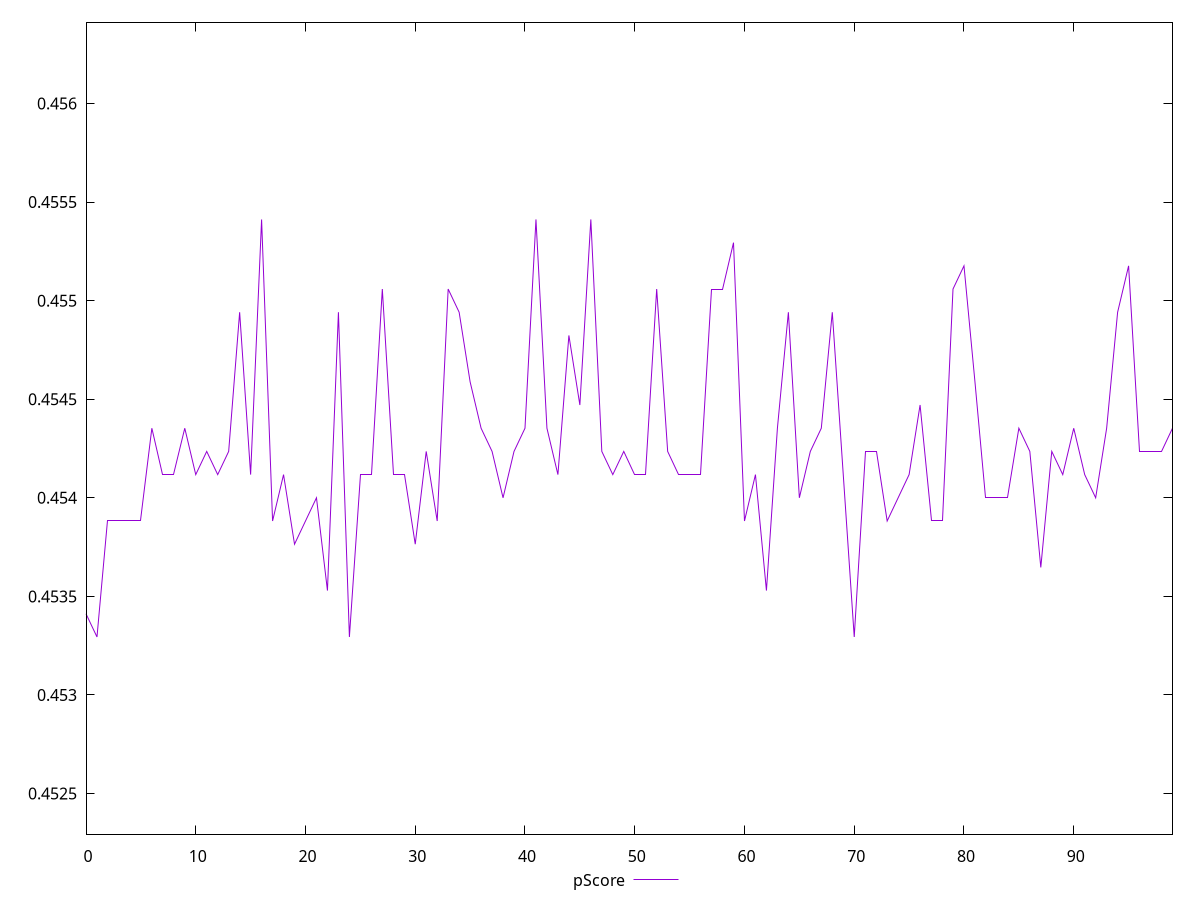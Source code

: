 reset

$pScore <<EOF
0 0.45341176470588235
1 0.45329411764705885
2 0.45388235294117646
3 0.45388235294117646
4 0.45388235294117646
5 0.45388235294117646
6 0.45435294117647057
7 0.4541176470588235
8 0.4541176470588235
9 0.45435294117647057
10 0.4541176470588235
11 0.45423529411764707
12 0.4541176470588235
13 0.45423529411764707
14 0.45494117647058824
15 0.4541176470588235
16 0.45541176470588235
17 0.45388235294117646
18 0.4541176470588235
19 0.45376470588235296
20 0.45388235294117646
21 0.454
22 0.4535294117647059
23 0.45494117647058824
24 0.45329411764705885
25 0.4541176470588235
26 0.4541176470588235
27 0.45505882352941174
28 0.4541176470588235
29 0.4541176470588235
30 0.45376470588235296
31 0.45423529411764707
32 0.45388235294117646
33 0.45505882352941174
34 0.45494117647058824
35 0.4545882352941176
36 0.45435294117647057
37 0.45423529411764707
38 0.454
39 0.45423529411764707
40 0.45435294117647057
41 0.45541176470588235
42 0.45435294117647057
43 0.4541176470588235
44 0.4548235294117647
45 0.4544705882352941
46 0.45541176470588235
47 0.45423529411764707
48 0.4541176470588235
49 0.45423529411764707
50 0.4541176470588235
51 0.4541176470588235
52 0.45505882352941174
53 0.45423529411764707
54 0.4541176470588235
55 0.4541176470588235
56 0.4541176470588235
57 0.45505882352941174
58 0.45505882352941174
59 0.45529411764705885
60 0.45388235294117646
61 0.4541176470588235
62 0.4535294117647059
63 0.45435294117647057
64 0.45494117647058824
65 0.454
66 0.45423529411764707
67 0.45435294117647057
68 0.45494117647058824
69 0.4541176470588235
70 0.45329411764705885
71 0.45423529411764707
72 0.45423529411764707
73 0.45388235294117646
74 0.454
75 0.4541176470588235
76 0.4544705882352941
77 0.45388235294117646
78 0.45388235294117646
79 0.45505882352941174
80 0.4551764705882353
81 0.4545882352941176
82 0.454
83 0.454
84 0.454
85 0.45435294117647057
86 0.45423529411764707
87 0.4536470588235294
88 0.45423529411764707
89 0.4541176470588235
90 0.45435294117647057
91 0.4541176470588235
92 0.454
93 0.45435294117647057
94 0.45494117647058824
95 0.4551764705882353
96 0.45423529411764707
97 0.45423529411764707
98 0.45423529411764707
99 0.45435294117647057
EOF

set key outside below
set xrange [0:99]
set yrange [0.45229411764705885:0.45641176470588235]
set trange [0.45229411764705885:0.45641176470588235]
set terminal svg size 640, 500 enhanced background rgb 'white'
set output "reports/report_00031_2021-02-24T23-18-18.084Z/uses-rel-preload/samples/agenda/pScore/values.svg"

plot $pScore title "pScore" with line

reset
